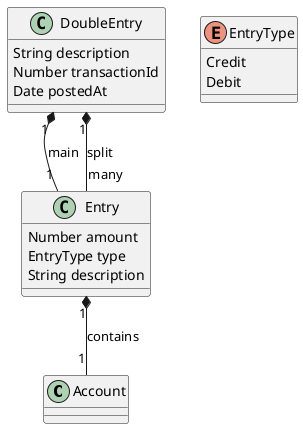 @startuml

class Account {
}

enum EntryType {
	Credit
	Debit
}



class Entry {
	Number amount
	EntryType type	
	String description
}

class DoubleEntry {
	String description
	Number transactionId
	Date postedAt	
}

Entry "1" *-- "1" Account : contains

DoubleEntry "1" *-- "1" Entry : main
DoubleEntry "1" *-- "many" Entry : split

@enduml